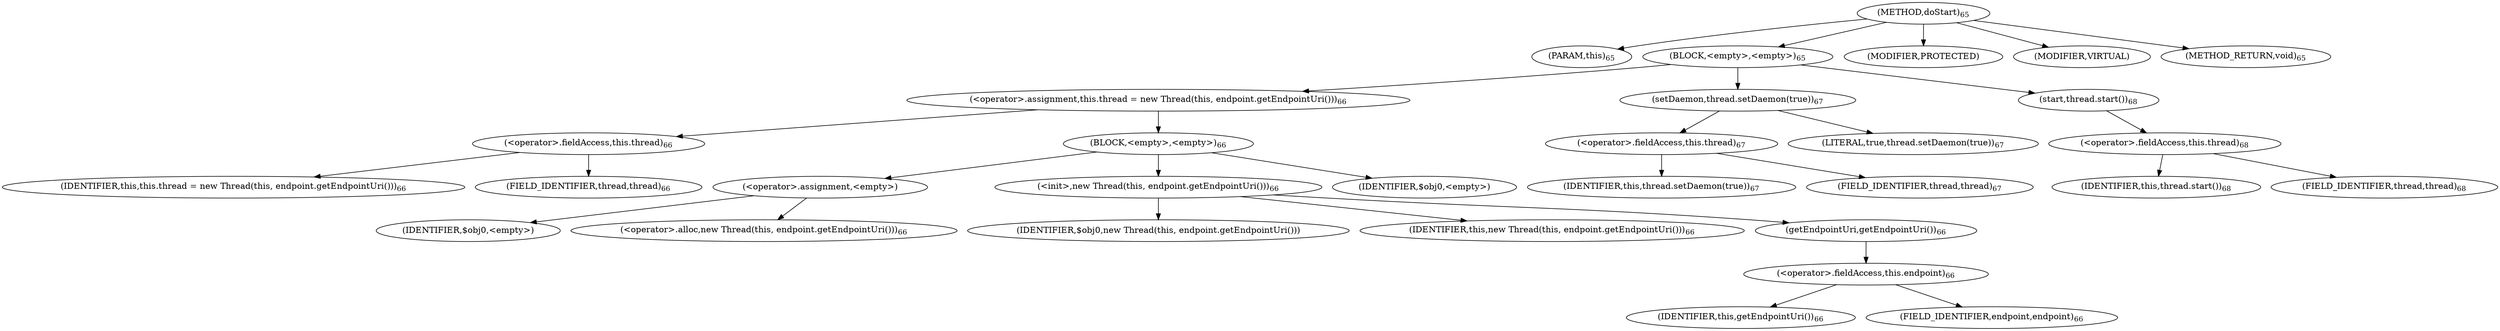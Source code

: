 digraph "doStart" {  
"97" [label = <(METHOD,doStart)<SUB>65</SUB>> ]
"10" [label = <(PARAM,this)<SUB>65</SUB>> ]
"98" [label = <(BLOCK,&lt;empty&gt;,&lt;empty&gt;)<SUB>65</SUB>> ]
"99" [label = <(&lt;operator&gt;.assignment,this.thread = new Thread(this, endpoint.getEndpointUri()))<SUB>66</SUB>> ]
"100" [label = <(&lt;operator&gt;.fieldAccess,this.thread)<SUB>66</SUB>> ]
"101" [label = <(IDENTIFIER,this,this.thread = new Thread(this, endpoint.getEndpointUri()))<SUB>66</SUB>> ]
"102" [label = <(FIELD_IDENTIFIER,thread,thread)<SUB>66</SUB>> ]
"103" [label = <(BLOCK,&lt;empty&gt;,&lt;empty&gt;)<SUB>66</SUB>> ]
"104" [label = <(&lt;operator&gt;.assignment,&lt;empty&gt;)> ]
"105" [label = <(IDENTIFIER,$obj0,&lt;empty&gt;)> ]
"106" [label = <(&lt;operator&gt;.alloc,new Thread(this, endpoint.getEndpointUri()))<SUB>66</SUB>> ]
"107" [label = <(&lt;init&gt;,new Thread(this, endpoint.getEndpointUri()))<SUB>66</SUB>> ]
"108" [label = <(IDENTIFIER,$obj0,new Thread(this, endpoint.getEndpointUri()))> ]
"9" [label = <(IDENTIFIER,this,new Thread(this, endpoint.getEndpointUri()))<SUB>66</SUB>> ]
"109" [label = <(getEndpointUri,getEndpointUri())<SUB>66</SUB>> ]
"110" [label = <(&lt;operator&gt;.fieldAccess,this.endpoint)<SUB>66</SUB>> ]
"111" [label = <(IDENTIFIER,this,getEndpointUri())<SUB>66</SUB>> ]
"112" [label = <(FIELD_IDENTIFIER,endpoint,endpoint)<SUB>66</SUB>> ]
"113" [label = <(IDENTIFIER,$obj0,&lt;empty&gt;)> ]
"114" [label = <(setDaemon,thread.setDaemon(true))<SUB>67</SUB>> ]
"115" [label = <(&lt;operator&gt;.fieldAccess,this.thread)<SUB>67</SUB>> ]
"116" [label = <(IDENTIFIER,this,thread.setDaemon(true))<SUB>67</SUB>> ]
"117" [label = <(FIELD_IDENTIFIER,thread,thread)<SUB>67</SUB>> ]
"118" [label = <(LITERAL,true,thread.setDaemon(true))<SUB>67</SUB>> ]
"119" [label = <(start,thread.start())<SUB>68</SUB>> ]
"120" [label = <(&lt;operator&gt;.fieldAccess,this.thread)<SUB>68</SUB>> ]
"121" [label = <(IDENTIFIER,this,thread.start())<SUB>68</SUB>> ]
"122" [label = <(FIELD_IDENTIFIER,thread,thread)<SUB>68</SUB>> ]
"123" [label = <(MODIFIER,PROTECTED)> ]
"124" [label = <(MODIFIER,VIRTUAL)> ]
"125" [label = <(METHOD_RETURN,void)<SUB>65</SUB>> ]
  "97" -> "10" 
  "97" -> "98" 
  "97" -> "123" 
  "97" -> "124" 
  "97" -> "125" 
  "98" -> "99" 
  "98" -> "114" 
  "98" -> "119" 
  "99" -> "100" 
  "99" -> "103" 
  "100" -> "101" 
  "100" -> "102" 
  "103" -> "104" 
  "103" -> "107" 
  "103" -> "113" 
  "104" -> "105" 
  "104" -> "106" 
  "107" -> "108" 
  "107" -> "9" 
  "107" -> "109" 
  "109" -> "110" 
  "110" -> "111" 
  "110" -> "112" 
  "114" -> "115" 
  "114" -> "118" 
  "115" -> "116" 
  "115" -> "117" 
  "119" -> "120" 
  "120" -> "121" 
  "120" -> "122" 
}
